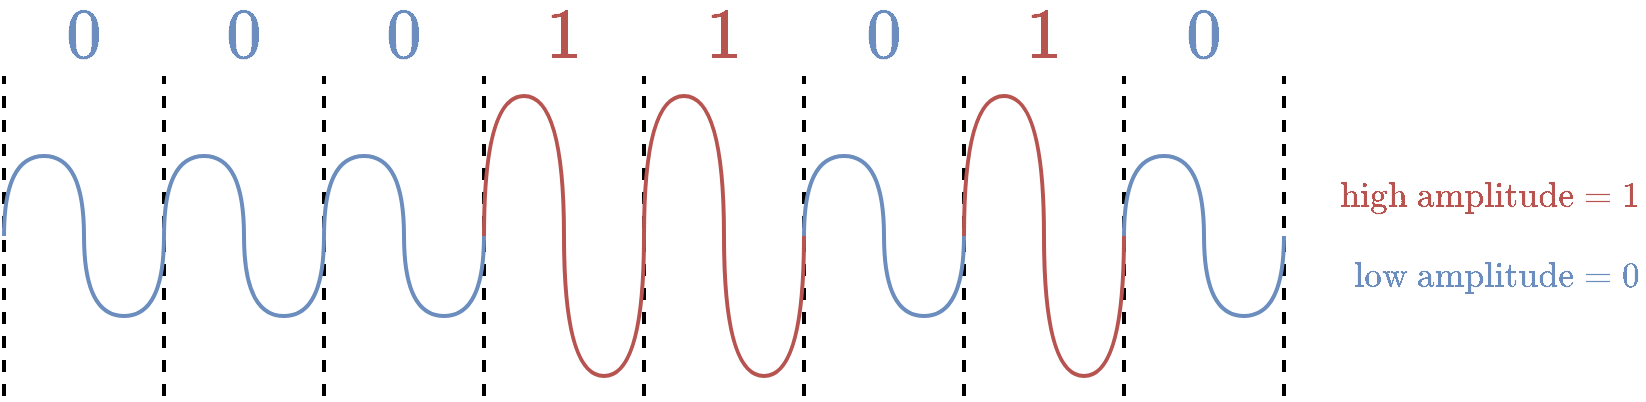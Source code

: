 <mxfile version="13.9.9" type="device"><diagram id="9t-7twzcHi7PMzKmL5cQ" name="Page-1"><mxGraphModel dx="905" dy="805" grid="1" gridSize="10" guides="1" tooltips="1" connect="1" arrows="1" fold="1" page="1" pageScale="1" pageWidth="850" pageHeight="1100" math="1" shadow="0"><root><mxCell id="0"/><mxCell id="1" parent="0"/><mxCell id="bmfv9VcvDF2m886dZmC9-2" value="" style="endArrow=none;html=1;dashed=1;strokeWidth=2;" edge="1" parent="1"><mxGeometry width="50" height="50" relative="1" as="geometry"><mxPoint x="40" y="400" as="sourcePoint"/><mxPoint x="40" y="240" as="targetPoint"/></mxGeometry></mxCell><mxCell id="bmfv9VcvDF2m886dZmC9-3" value="" style="endArrow=none;html=1;dashed=1;strokeWidth=2;" edge="1" parent="1"><mxGeometry width="50" height="50" relative="1" as="geometry"><mxPoint x="120" y="400" as="sourcePoint"/><mxPoint x="120" y="240.0" as="targetPoint"/></mxGeometry></mxCell><mxCell id="bmfv9VcvDF2m886dZmC9-4" value="" style="endArrow=none;html=1;dashed=1;strokeWidth=2;" edge="1" parent="1"><mxGeometry width="50" height="50" relative="1" as="geometry"><mxPoint x="200" y="400" as="sourcePoint"/><mxPoint x="200" y="240.0" as="targetPoint"/></mxGeometry></mxCell><mxCell id="bmfv9VcvDF2m886dZmC9-5" value="" style="endArrow=none;html=1;dashed=1;strokeWidth=2;" edge="1" parent="1"><mxGeometry width="50" height="50" relative="1" as="geometry"><mxPoint x="280" y="400" as="sourcePoint"/><mxPoint x="280" y="240.0" as="targetPoint"/></mxGeometry></mxCell><mxCell id="bmfv9VcvDF2m886dZmC9-6" value="" style="endArrow=none;html=1;dashed=1;strokeWidth=2;" edge="1" parent="1"><mxGeometry width="50" height="50" relative="1" as="geometry"><mxPoint x="360" y="400" as="sourcePoint"/><mxPoint x="360" y="240.0" as="targetPoint"/></mxGeometry></mxCell><mxCell id="bmfv9VcvDF2m886dZmC9-7" value="" style="endArrow=none;html=1;dashed=1;strokeWidth=2;" edge="1" parent="1"><mxGeometry width="50" height="50" relative="1" as="geometry"><mxPoint x="440" y="400" as="sourcePoint"/><mxPoint x="440" y="240.0" as="targetPoint"/></mxGeometry></mxCell><mxCell id="bmfv9VcvDF2m886dZmC9-8" value="" style="endArrow=none;html=1;dashed=1;strokeWidth=2;" edge="1" parent="1"><mxGeometry width="50" height="50" relative="1" as="geometry"><mxPoint x="520" y="400" as="sourcePoint"/><mxPoint x="520" y="240.0" as="targetPoint"/></mxGeometry></mxCell><mxCell id="bmfv9VcvDF2m886dZmC9-9" value="" style="endArrow=none;html=1;dashed=1;strokeWidth=2;" edge="1" parent="1"><mxGeometry width="50" height="50" relative="1" as="geometry"><mxPoint x="600" y="400" as="sourcePoint"/><mxPoint x="600" y="240.0" as="targetPoint"/></mxGeometry></mxCell><mxCell id="bmfv9VcvDF2m886dZmC9-10" value="" style="endArrow=none;html=1;strokeWidth=2;fillColor=#dae8fc;strokeColor=#6c8ebf;edgeStyle=orthogonalEdgeStyle;curved=1;" edge="1" parent="1"><mxGeometry width="50" height="50" relative="1" as="geometry"><mxPoint x="40" y="320" as="sourcePoint"/><mxPoint x="120" y="320" as="targetPoint"/><Array as="points"><mxPoint x="40" y="280"/><mxPoint x="80" y="280"/><mxPoint x="80" y="360"/><mxPoint x="120" y="360"/></Array></mxGeometry></mxCell><mxCell id="bmfv9VcvDF2m886dZmC9-11" value="" style="endArrow=none;html=1;strokeWidth=2;fillColor=#dae8fc;strokeColor=#6c8ebf;edgeStyle=orthogonalEdgeStyle;curved=1;" edge="1" parent="1"><mxGeometry width="50" height="50" relative="1" as="geometry"><mxPoint x="120" y="320" as="sourcePoint"/><mxPoint x="200" y="320" as="targetPoint"/><Array as="points"><mxPoint x="120" y="280"/><mxPoint x="160" y="280"/><mxPoint x="160" y="360"/><mxPoint x="200" y="360"/></Array></mxGeometry></mxCell><mxCell id="bmfv9VcvDF2m886dZmC9-12" value="" style="endArrow=none;html=1;strokeWidth=2;fillColor=#f8cecc;strokeColor=#b85450;edgeStyle=orthogonalEdgeStyle;curved=1;" edge="1" parent="1"><mxGeometry width="50" height="50" relative="1" as="geometry"><mxPoint x="280" y="320" as="sourcePoint"/><mxPoint x="360" y="320" as="targetPoint"/><Array as="points"><mxPoint x="280" y="250"/><mxPoint x="320" y="250"/><mxPoint x="320" y="390"/><mxPoint x="360" y="390"/></Array></mxGeometry></mxCell><mxCell id="bmfv9VcvDF2m886dZmC9-13" value="" style="endArrow=none;html=1;strokeWidth=2;fillColor=#f8cecc;strokeColor=#b85450;edgeStyle=orthogonalEdgeStyle;curved=1;" edge="1" parent="1"><mxGeometry width="50" height="50" relative="1" as="geometry"><mxPoint x="360" y="320" as="sourcePoint"/><mxPoint x="440" y="320" as="targetPoint"/><Array as="points"><mxPoint x="360" y="250"/><mxPoint x="400" y="250"/><mxPoint x="400" y="390"/><mxPoint x="440" y="390"/></Array></mxGeometry></mxCell><mxCell id="bmfv9VcvDF2m886dZmC9-14" value="" style="endArrow=none;html=1;strokeWidth=2;fillColor=#dae8fc;strokeColor=#6c8ebf;edgeStyle=orthogonalEdgeStyle;curved=1;" edge="1" parent="1"><mxGeometry width="50" height="50" relative="1" as="geometry"><mxPoint x="200" y="320" as="sourcePoint"/><mxPoint x="280" y="320" as="targetPoint"/><Array as="points"><mxPoint x="200" y="280"/><mxPoint x="240" y="280"/><mxPoint x="240" y="360"/><mxPoint x="280" y="360"/></Array></mxGeometry></mxCell><mxCell id="bmfv9VcvDF2m886dZmC9-15" value="" style="endArrow=none;html=1;strokeWidth=2;fillColor=#dae8fc;strokeColor=#6c8ebf;edgeStyle=orthogonalEdgeStyle;curved=1;" edge="1" parent="1"><mxGeometry width="50" height="50" relative="1" as="geometry"><mxPoint x="440" y="320" as="sourcePoint"/><mxPoint x="520" y="320" as="targetPoint"/><Array as="points"><mxPoint x="440" y="280"/><mxPoint x="480" y="280"/><mxPoint x="480" y="360"/><mxPoint x="520" y="360"/></Array></mxGeometry></mxCell><mxCell id="bmfv9VcvDF2m886dZmC9-16" value="" style="endArrow=none;html=1;strokeWidth=2;fillColor=#f8cecc;strokeColor=#b85450;edgeStyle=orthogonalEdgeStyle;curved=1;" edge="1" parent="1"><mxGeometry width="50" height="50" relative="1" as="geometry"><mxPoint x="520" y="320" as="sourcePoint"/><mxPoint x="600" y="320" as="targetPoint"/><Array as="points"><mxPoint x="520" y="250"/><mxPoint x="560" y="250"/><mxPoint x="560" y="390"/><mxPoint x="600" y="390"/></Array></mxGeometry></mxCell><mxCell id="bmfv9VcvDF2m886dZmC9-17" value="$$0$$" style="text;html=1;strokeColor=none;fillColor=none;align=center;verticalAlign=middle;whiteSpace=wrap;rounded=0;fontSize=30;fontColor=#6C8EBF;" vertex="1" parent="1"><mxGeometry x="60" y="210" width="40" height="20" as="geometry"/></mxCell><mxCell id="bmfv9VcvDF2m886dZmC9-18" value="$$0$$" style="text;html=1;strokeColor=none;fillColor=none;align=center;verticalAlign=middle;whiteSpace=wrap;rounded=0;fontSize=30;fontColor=#6C8EBF;" vertex="1" parent="1"><mxGeometry x="140" y="210" width="40" height="20" as="geometry"/></mxCell><mxCell id="bmfv9VcvDF2m886dZmC9-19" value="$$0$$" style="text;html=1;strokeColor=none;fillColor=none;align=center;verticalAlign=middle;whiteSpace=wrap;rounded=0;fontSize=30;fontColor=#6C8EBF;" vertex="1" parent="1"><mxGeometry x="220" y="210" width="40" height="20" as="geometry"/></mxCell><mxCell id="bmfv9VcvDF2m886dZmC9-20" value="$$1$$" style="text;html=1;align=center;verticalAlign=middle;whiteSpace=wrap;rounded=0;fontSize=30;fontColor=#B85450;" vertex="1" parent="1"><mxGeometry x="300" y="210" width="40" height="20" as="geometry"/></mxCell><mxCell id="bmfv9VcvDF2m886dZmC9-21" value="$$1$$" style="text;html=1;align=center;verticalAlign=middle;whiteSpace=wrap;rounded=0;fontSize=30;fontColor=#B85450;" vertex="1" parent="1"><mxGeometry x="380" y="210" width="40" height="20" as="geometry"/></mxCell><mxCell id="bmfv9VcvDF2m886dZmC9-22" value="$$0$$" style="text;html=1;strokeColor=none;fillColor=none;align=center;verticalAlign=middle;whiteSpace=wrap;rounded=0;fontSize=30;fontColor=#6C8EBF;" vertex="1" parent="1"><mxGeometry x="460" y="210" width="40" height="20" as="geometry"/></mxCell><mxCell id="bmfv9VcvDF2m886dZmC9-23" value="$$1$$" style="text;html=1;align=center;verticalAlign=middle;whiteSpace=wrap;rounded=0;fontSize=30;fontColor=#B85450;" vertex="1" parent="1"><mxGeometry x="540" y="210" width="40" height="20" as="geometry"/></mxCell><mxCell id="bmfv9VcvDF2m886dZmC9-25" value="" style="endArrow=none;html=1;dashed=1;strokeWidth=2;" edge="1" parent="1"><mxGeometry width="50" height="50" relative="1" as="geometry"><mxPoint x="680" y="400" as="sourcePoint"/><mxPoint x="680" y="240.0" as="targetPoint"/></mxGeometry></mxCell><mxCell id="bmfv9VcvDF2m886dZmC9-26" value="" style="endArrow=none;html=1;strokeWidth=2;fillColor=#dae8fc;strokeColor=#6c8ebf;edgeStyle=orthogonalEdgeStyle;curved=1;" edge="1" parent="1"><mxGeometry width="50" height="50" relative="1" as="geometry"><mxPoint x="600" y="320" as="sourcePoint"/><mxPoint x="680" y="320" as="targetPoint"/><Array as="points"><mxPoint x="600" y="280"/><mxPoint x="640" y="280"/><mxPoint x="640" y="360"/><mxPoint x="680" y="360"/></Array></mxGeometry></mxCell><mxCell id="bmfv9VcvDF2m886dZmC9-27" value="$$0$$" style="text;html=1;strokeColor=none;fillColor=none;align=center;verticalAlign=middle;whiteSpace=wrap;rounded=0;fontSize=30;fontColor=#6C8EBF;" vertex="1" parent="1"><mxGeometry x="620" y="210" width="40" height="20" as="geometry"/></mxCell><mxCell id="bmfv9VcvDF2m886dZmC9-28" value="$$\text{high amplitude} = 1$$" style="text;html=1;strokeColor=none;fillColor=none;align=right;verticalAlign=middle;whiteSpace=wrap;rounded=0;fontSize=15;fontColor=#B85450;" vertex="1" parent="1"><mxGeometry x="690" y="290" width="170" height="20" as="geometry"/></mxCell><mxCell id="bmfv9VcvDF2m886dZmC9-29" value="$$\text{low amplitude} = 0$$" style="text;html=1;strokeColor=none;fillColor=none;align=right;verticalAlign=middle;whiteSpace=wrap;rounded=0;fontSize=15;fontColor=#6C8EBF;" vertex="1" parent="1"><mxGeometry x="690" y="330" width="170" height="20" as="geometry"/></mxCell></root></mxGraphModel></diagram></mxfile>